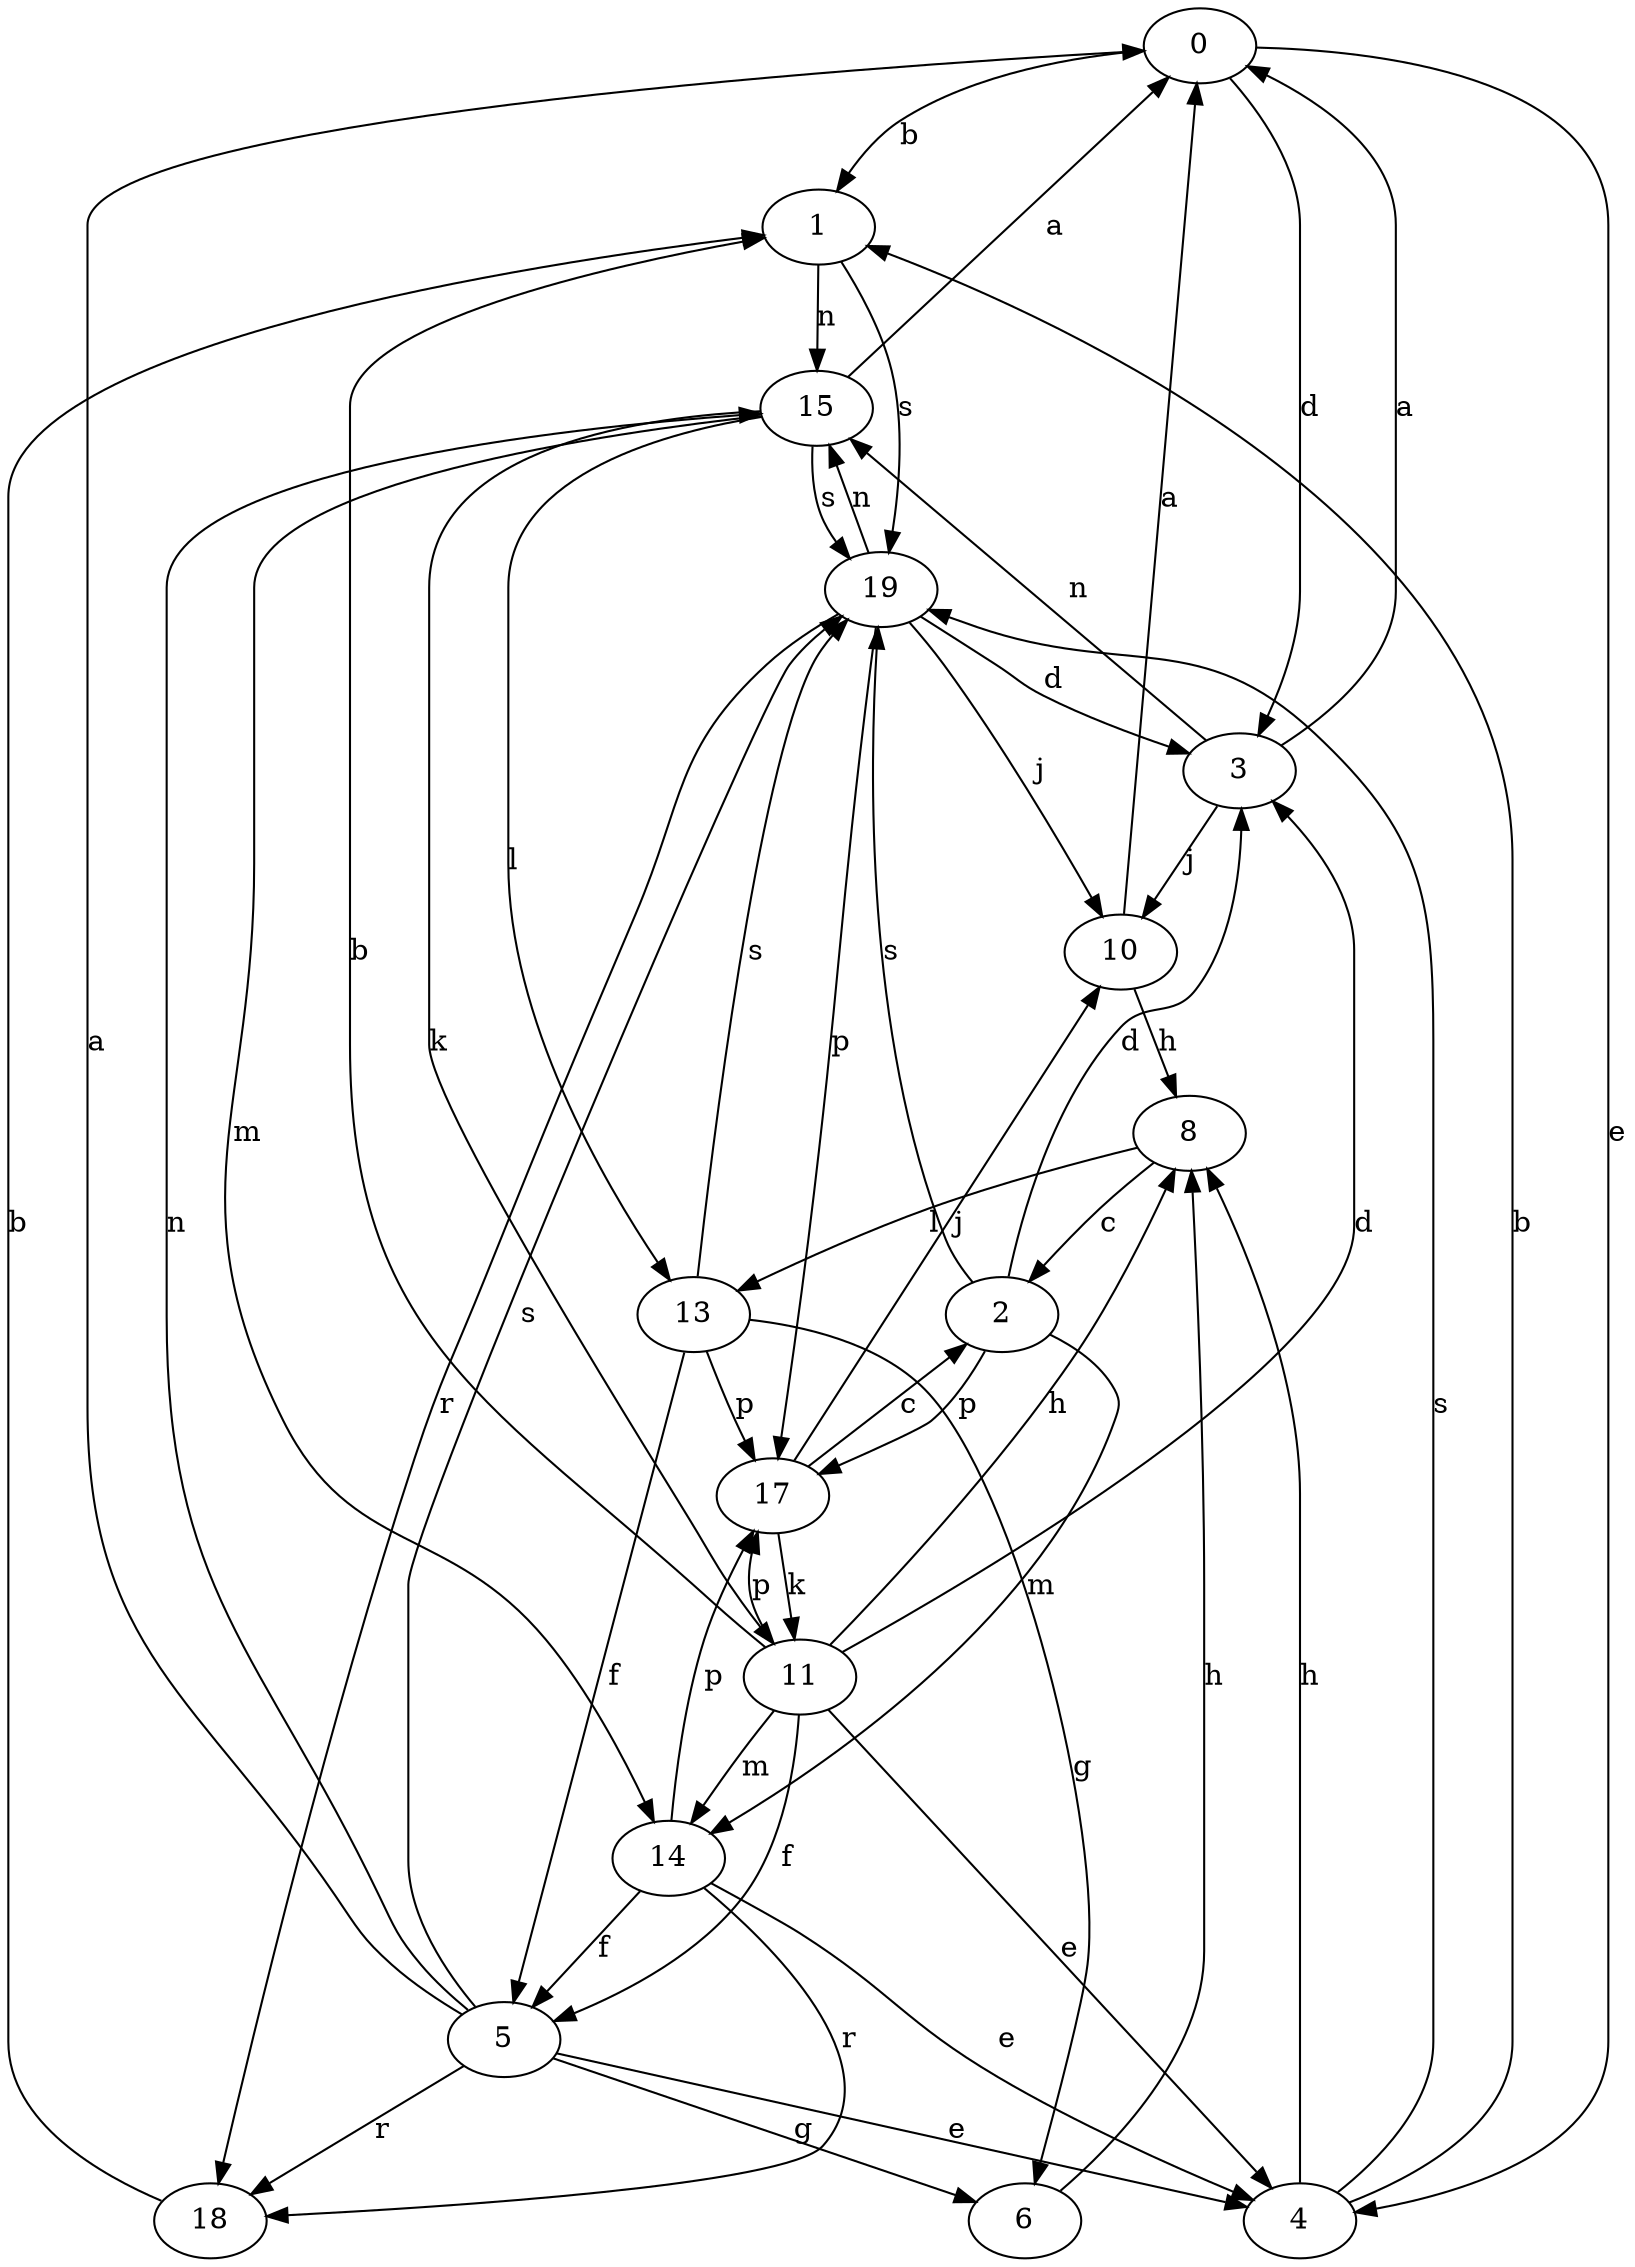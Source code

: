 strict digraph  {
0;
1;
2;
3;
4;
5;
6;
8;
10;
11;
13;
14;
15;
17;
18;
19;
0 -> 1  [label=b];
0 -> 3  [label=d];
0 -> 4  [label=e];
1 -> 15  [label=n];
1 -> 19  [label=s];
2 -> 3  [label=d];
2 -> 14  [label=m];
2 -> 17  [label=p];
2 -> 19  [label=s];
3 -> 0  [label=a];
3 -> 10  [label=j];
3 -> 15  [label=n];
4 -> 1  [label=b];
4 -> 8  [label=h];
4 -> 19  [label=s];
5 -> 0  [label=a];
5 -> 4  [label=e];
5 -> 6  [label=g];
5 -> 15  [label=n];
5 -> 18  [label=r];
5 -> 19  [label=s];
6 -> 8  [label=h];
8 -> 2  [label=c];
8 -> 13  [label=l];
10 -> 0  [label=a];
10 -> 8  [label=h];
11 -> 1  [label=b];
11 -> 3  [label=d];
11 -> 4  [label=e];
11 -> 5  [label=f];
11 -> 8  [label=h];
11 -> 14  [label=m];
11 -> 17  [label=p];
13 -> 5  [label=f];
13 -> 6  [label=g];
13 -> 17  [label=p];
13 -> 19  [label=s];
14 -> 4  [label=e];
14 -> 5  [label=f];
14 -> 17  [label=p];
14 -> 18  [label=r];
15 -> 0  [label=a];
15 -> 11  [label=k];
15 -> 13  [label=l];
15 -> 14  [label=m];
15 -> 19  [label=s];
17 -> 2  [label=c];
17 -> 10  [label=j];
17 -> 11  [label=k];
18 -> 1  [label=b];
19 -> 3  [label=d];
19 -> 10  [label=j];
19 -> 15  [label=n];
19 -> 17  [label=p];
19 -> 18  [label=r];
}
